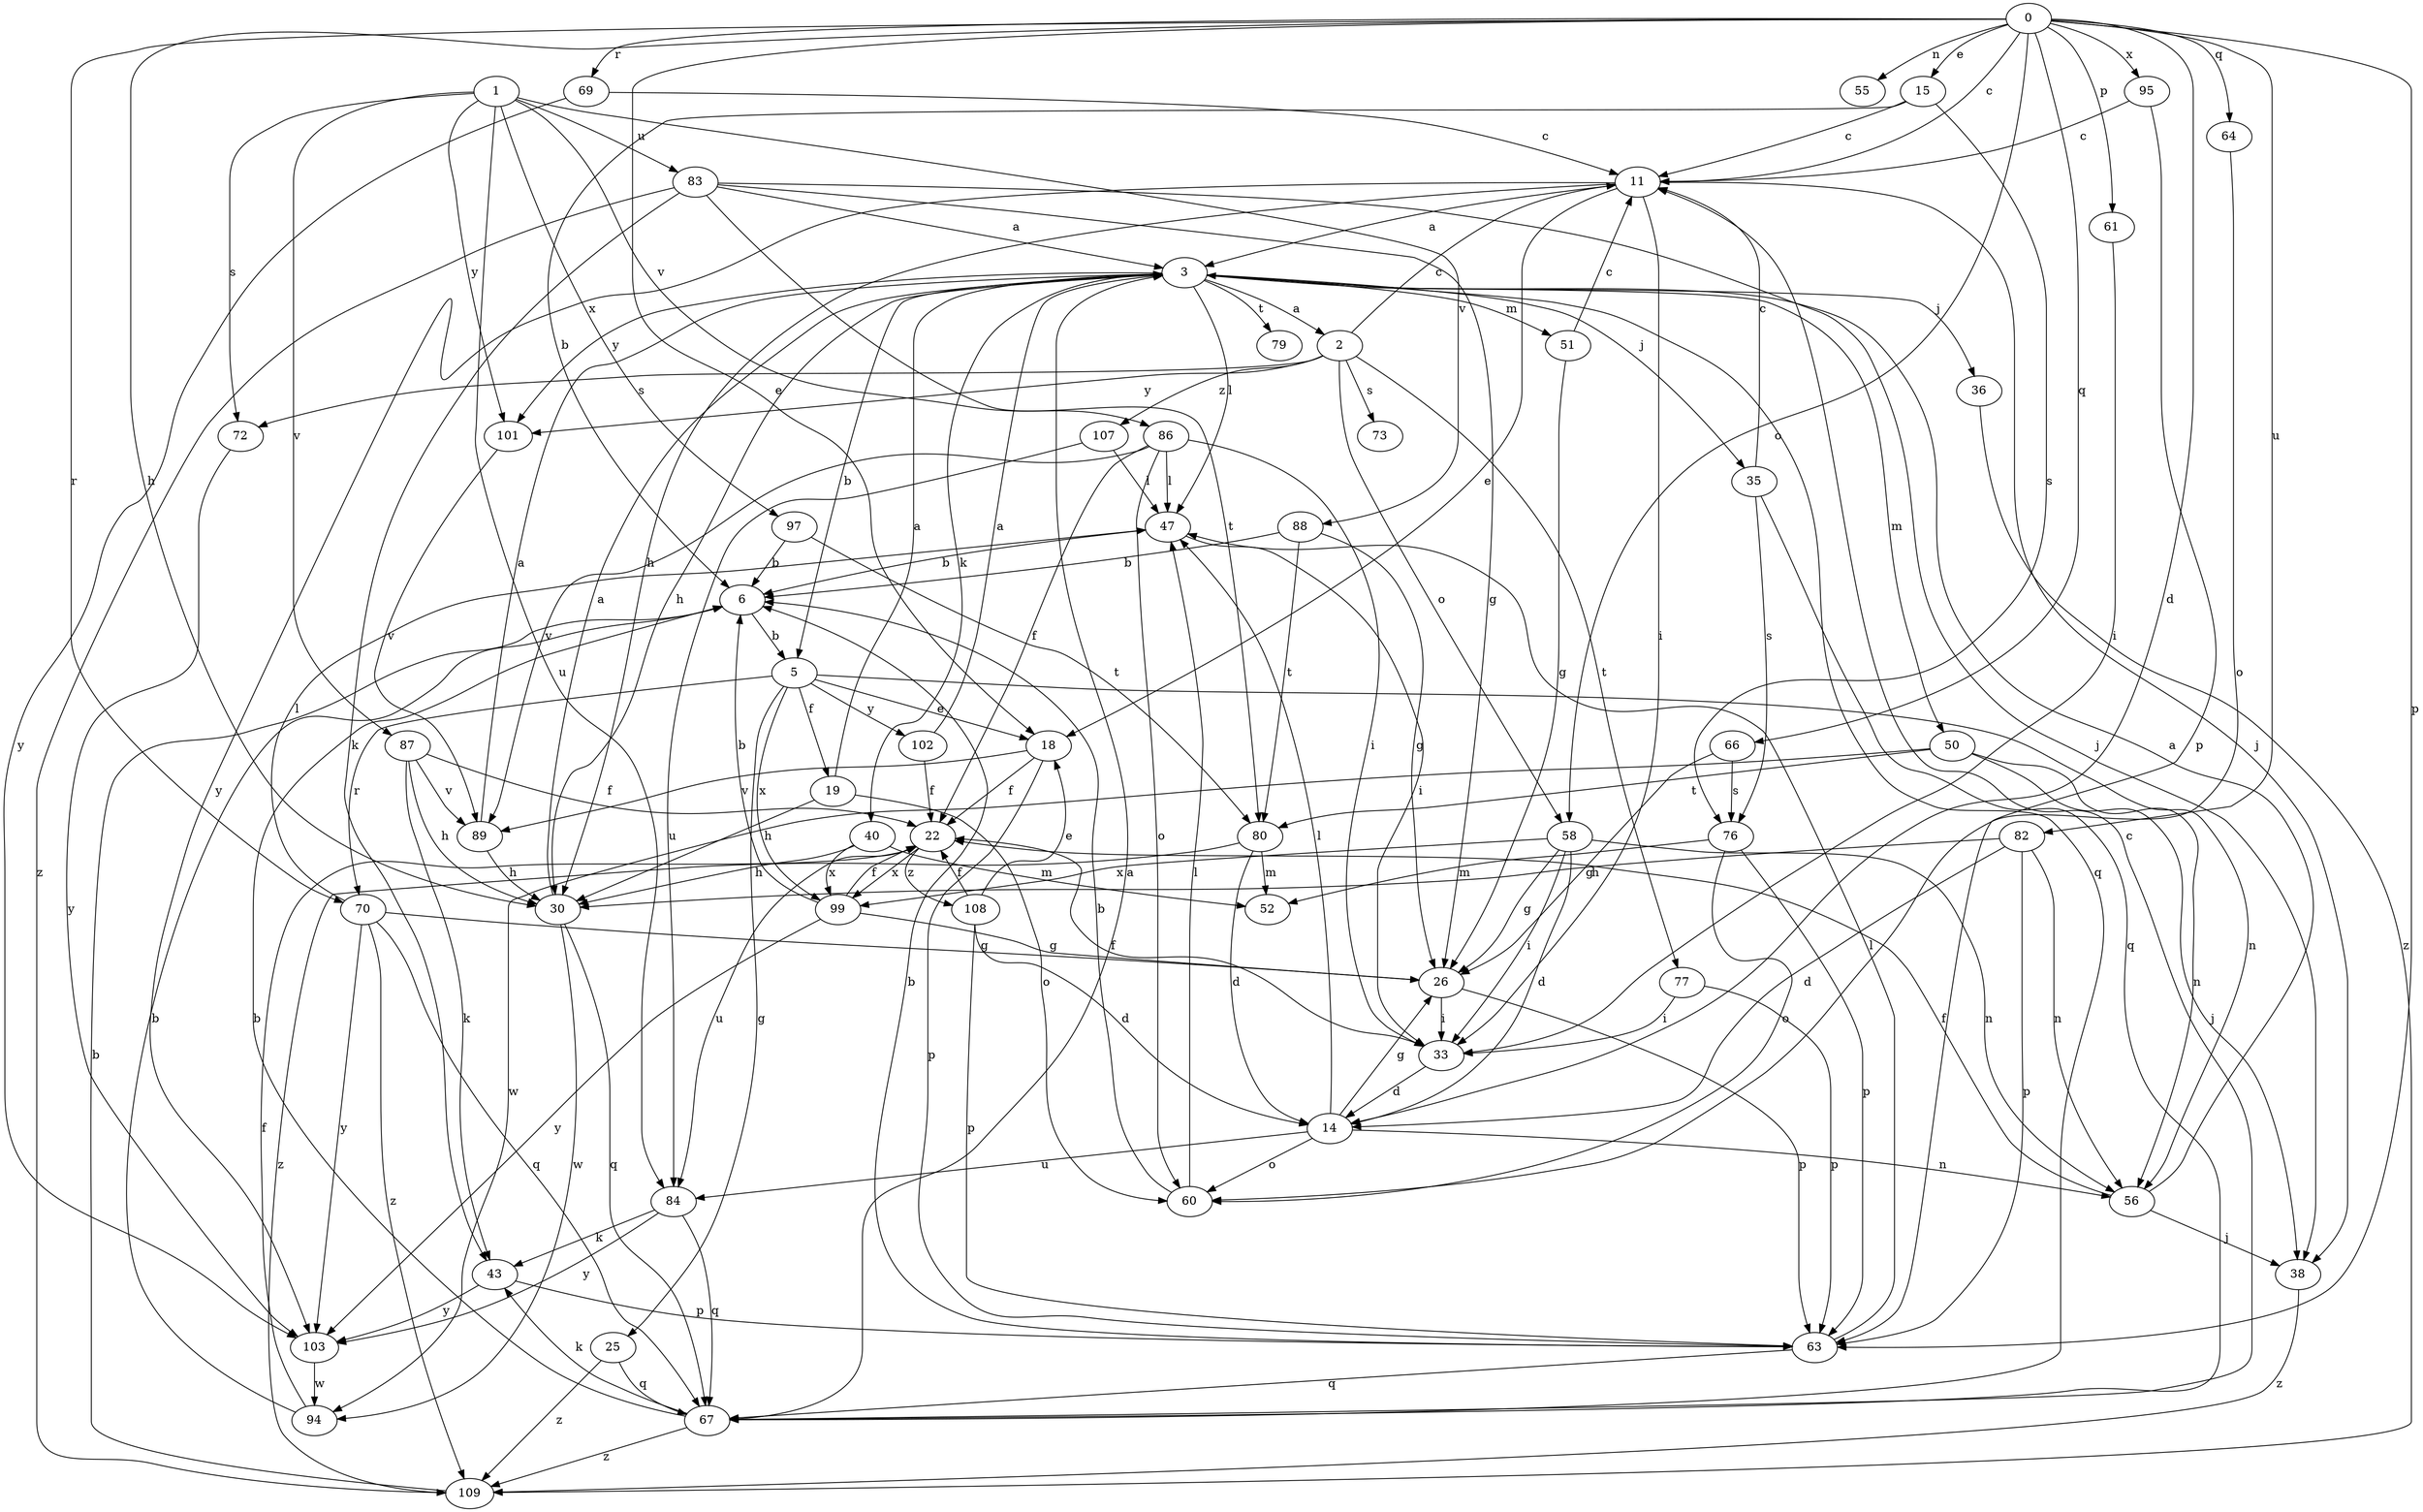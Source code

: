 strict digraph  {
0;
1;
2;
3;
5;
6;
11;
14;
15;
18;
19;
22;
25;
26;
30;
33;
35;
36;
38;
40;
43;
47;
50;
51;
52;
55;
56;
58;
60;
61;
63;
64;
66;
67;
69;
70;
72;
73;
76;
77;
79;
80;
82;
83;
84;
86;
87;
88;
89;
94;
95;
97;
99;
101;
102;
103;
107;
108;
109;
0 -> 11  [label=c];
0 -> 14  [label=d];
0 -> 15  [label=e];
0 -> 18  [label=e];
0 -> 30  [label=h];
0 -> 55  [label=n];
0 -> 58  [label=o];
0 -> 61  [label=p];
0 -> 63  [label=p];
0 -> 64  [label=q];
0 -> 66  [label=q];
0 -> 69  [label=r];
0 -> 70  [label=r];
0 -> 82  [label=u];
0 -> 95  [label=x];
1 -> 72  [label=s];
1 -> 83  [label=u];
1 -> 84  [label=u];
1 -> 86  [label=v];
1 -> 87  [label=v];
1 -> 88  [label=v];
1 -> 97  [label=x];
1 -> 101  [label=y];
2 -> 11  [label=c];
2 -> 58  [label=o];
2 -> 72  [label=s];
2 -> 73  [label=s];
2 -> 77  [label=t];
2 -> 101  [label=y];
2 -> 107  [label=z];
3 -> 2  [label=a];
3 -> 5  [label=b];
3 -> 30  [label=h];
3 -> 35  [label=j];
3 -> 36  [label=j];
3 -> 40  [label=k];
3 -> 47  [label=l];
3 -> 50  [label=m];
3 -> 51  [label=m];
3 -> 67  [label=q];
3 -> 79  [label=t];
3 -> 101  [label=y];
5 -> 18  [label=e];
5 -> 19  [label=f];
5 -> 25  [label=g];
5 -> 56  [label=n];
5 -> 70  [label=r];
5 -> 99  [label=x];
5 -> 102  [label=y];
6 -> 5  [label=b];
11 -> 3  [label=a];
11 -> 18  [label=e];
11 -> 30  [label=h];
11 -> 33  [label=i];
11 -> 38  [label=j];
11 -> 103  [label=y];
14 -> 26  [label=g];
14 -> 47  [label=l];
14 -> 56  [label=n];
14 -> 60  [label=o];
14 -> 84  [label=u];
15 -> 6  [label=b];
15 -> 11  [label=c];
15 -> 76  [label=s];
18 -> 22  [label=f];
18 -> 63  [label=p];
18 -> 89  [label=v];
19 -> 3  [label=a];
19 -> 30  [label=h];
19 -> 60  [label=o];
22 -> 84  [label=u];
22 -> 99  [label=x];
22 -> 108  [label=z];
25 -> 67  [label=q];
25 -> 109  [label=z];
26 -> 33  [label=i];
26 -> 63  [label=p];
30 -> 3  [label=a];
30 -> 67  [label=q];
30 -> 94  [label=w];
33 -> 14  [label=d];
33 -> 22  [label=f];
35 -> 11  [label=c];
35 -> 67  [label=q];
35 -> 76  [label=s];
36 -> 109  [label=z];
38 -> 109  [label=z];
40 -> 30  [label=h];
40 -> 52  [label=m];
40 -> 99  [label=x];
43 -> 63  [label=p];
43 -> 103  [label=y];
47 -> 6  [label=b];
47 -> 33  [label=i];
50 -> 38  [label=j];
50 -> 56  [label=n];
50 -> 80  [label=t];
50 -> 94  [label=w];
51 -> 11  [label=c];
51 -> 26  [label=g];
56 -> 3  [label=a];
56 -> 22  [label=f];
56 -> 38  [label=j];
58 -> 14  [label=d];
58 -> 26  [label=g];
58 -> 33  [label=i];
58 -> 56  [label=n];
58 -> 99  [label=x];
60 -> 6  [label=b];
60 -> 47  [label=l];
61 -> 33  [label=i];
63 -> 6  [label=b];
63 -> 47  [label=l];
63 -> 67  [label=q];
64 -> 60  [label=o];
66 -> 26  [label=g];
66 -> 76  [label=s];
67 -> 3  [label=a];
67 -> 6  [label=b];
67 -> 11  [label=c];
67 -> 43  [label=k];
67 -> 109  [label=z];
69 -> 11  [label=c];
69 -> 103  [label=y];
70 -> 26  [label=g];
70 -> 47  [label=l];
70 -> 67  [label=q];
70 -> 103  [label=y];
70 -> 109  [label=z];
72 -> 103  [label=y];
76 -> 52  [label=m];
76 -> 60  [label=o];
76 -> 63  [label=p];
77 -> 33  [label=i];
77 -> 63  [label=p];
80 -> 14  [label=d];
80 -> 52  [label=m];
80 -> 109  [label=z];
82 -> 14  [label=d];
82 -> 30  [label=h];
82 -> 56  [label=n];
82 -> 63  [label=p];
83 -> 3  [label=a];
83 -> 26  [label=g];
83 -> 38  [label=j];
83 -> 43  [label=k];
83 -> 80  [label=t];
83 -> 109  [label=z];
84 -> 43  [label=k];
84 -> 67  [label=q];
84 -> 103  [label=y];
86 -> 22  [label=f];
86 -> 33  [label=i];
86 -> 47  [label=l];
86 -> 60  [label=o];
86 -> 89  [label=v];
87 -> 22  [label=f];
87 -> 30  [label=h];
87 -> 43  [label=k];
87 -> 89  [label=v];
88 -> 6  [label=b];
88 -> 26  [label=g];
88 -> 80  [label=t];
89 -> 3  [label=a];
89 -> 30  [label=h];
94 -> 6  [label=b];
94 -> 22  [label=f];
95 -> 11  [label=c];
95 -> 63  [label=p];
97 -> 6  [label=b];
97 -> 80  [label=t];
99 -> 6  [label=b];
99 -> 22  [label=f];
99 -> 26  [label=g];
99 -> 103  [label=y];
101 -> 89  [label=v];
102 -> 3  [label=a];
102 -> 22  [label=f];
103 -> 94  [label=w];
107 -> 47  [label=l];
107 -> 84  [label=u];
108 -> 14  [label=d];
108 -> 18  [label=e];
108 -> 22  [label=f];
108 -> 63  [label=p];
109 -> 6  [label=b];
}
